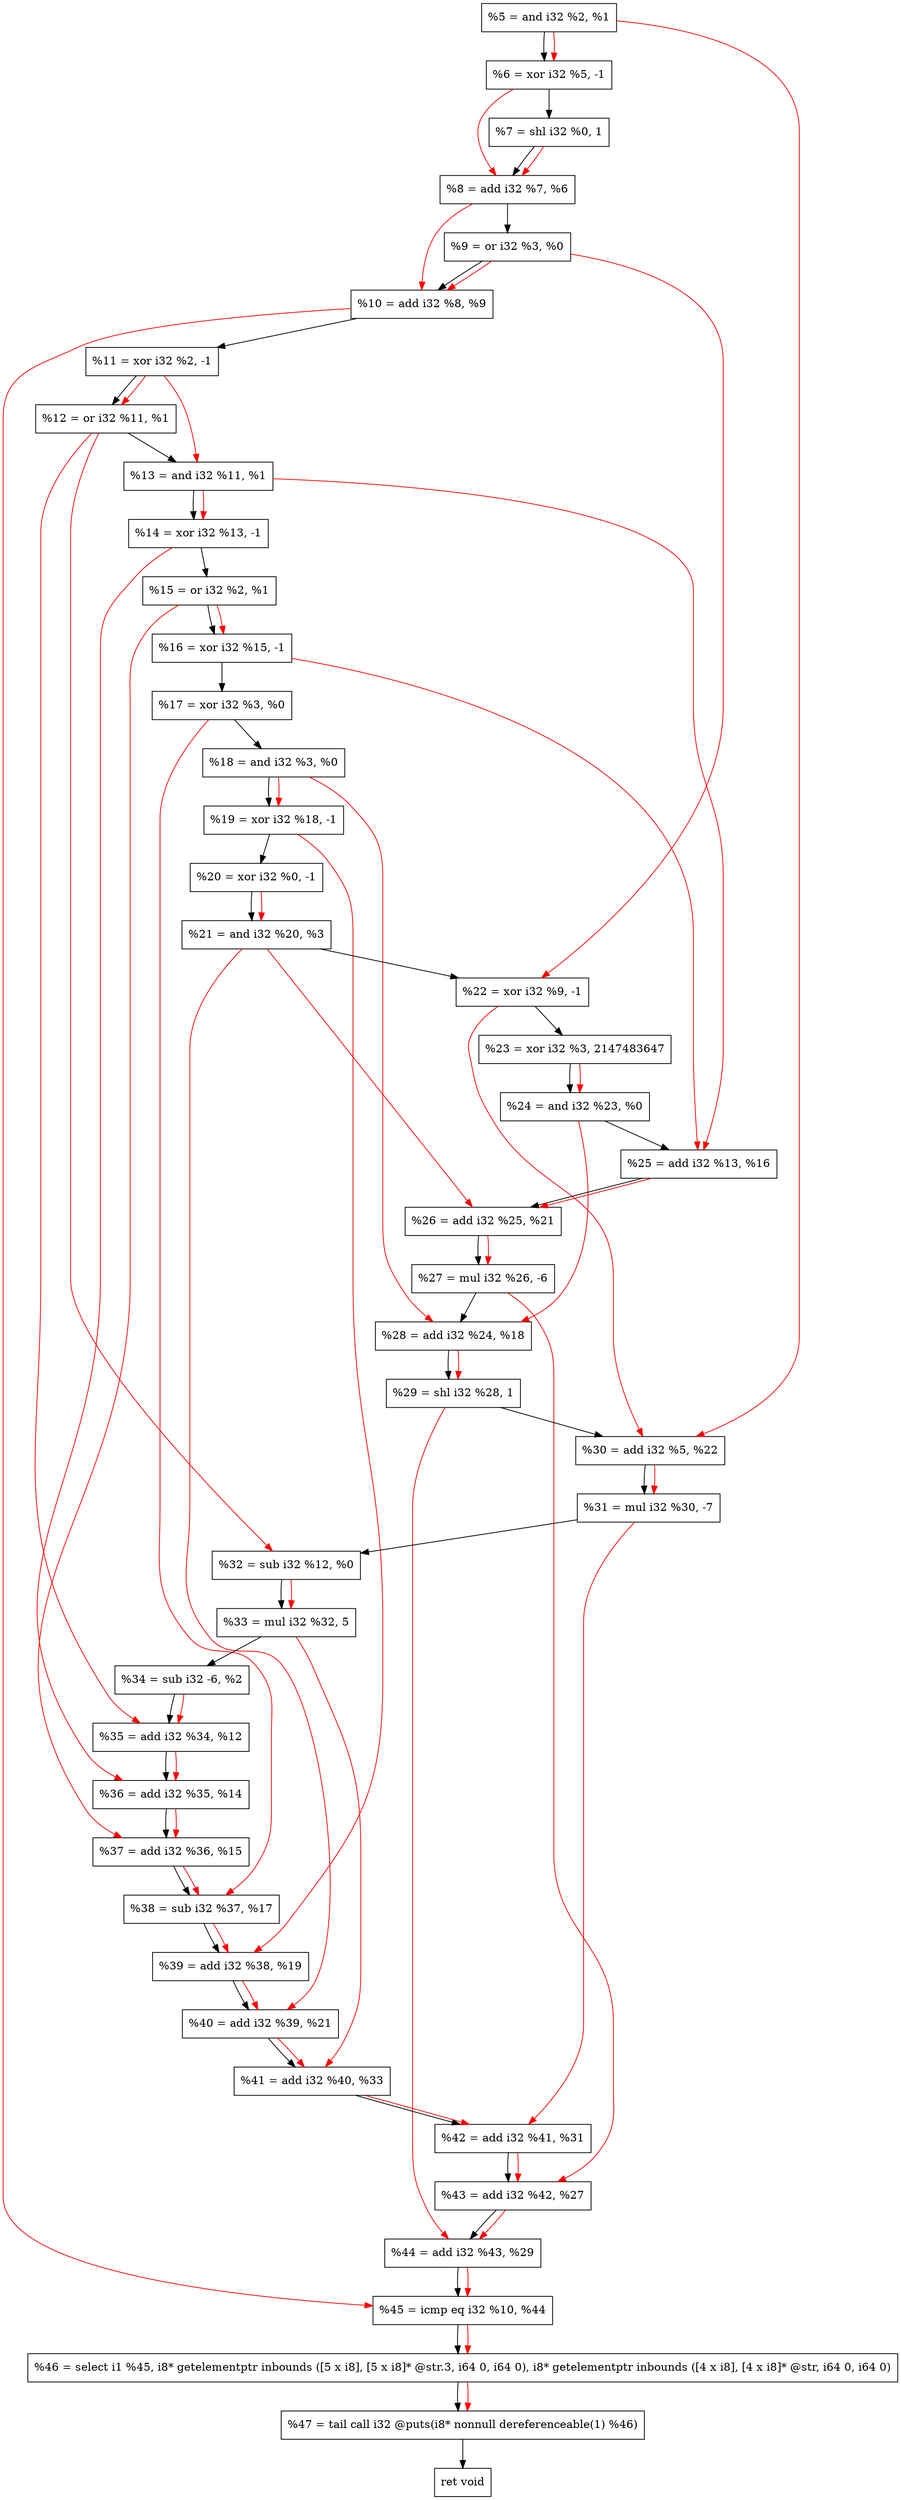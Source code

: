 digraph "DFG for'crackme' function" {
	Node0x22a3b60[shape=record, label="  %5 = and i32 %2, %1"];
	Node0x22a41e0[shape=record, label="  %6 = xor i32 %5, -1"];
	Node0x22a4280[shape=record, label="  %7 = shl i32 %0, 1"];
	Node0x22a42f0[shape=record, label="  %8 = add i32 %7, %6"];
	Node0x22a4360[shape=record, label="  %9 = or i32 %3, %0"];
	Node0x22a43d0[shape=record, label="  %10 = add i32 %8, %9"];
	Node0x22a4440[shape=record, label="  %11 = xor i32 %2, -1"];
	Node0x22a44b0[shape=record, label="  %12 = or i32 %11, %1"];
	Node0x22a4520[shape=record, label="  %13 = and i32 %11, %1"];
	Node0x22a4590[shape=record, label="  %14 = xor i32 %13, -1"];
	Node0x22a4600[shape=record, label="  %15 = or i32 %2, %1"];
	Node0x22a4670[shape=record, label="  %16 = xor i32 %15, -1"];
	Node0x22a46e0[shape=record, label="  %17 = xor i32 %3, %0"];
	Node0x22a4750[shape=record, label="  %18 = and i32 %3, %0"];
	Node0x22a47c0[shape=record, label="  %19 = xor i32 %18, -1"];
	Node0x22a4830[shape=record, label="  %20 = xor i32 %0, -1"];
	Node0x22a48a0[shape=record, label="  %21 = and i32 %20, %3"];
	Node0x22a4910[shape=record, label="  %22 = xor i32 %9, -1"];
	Node0x22a49b0[shape=record, label="  %23 = xor i32 %3, 2147483647"];
	Node0x22a4a20[shape=record, label="  %24 = and i32 %23, %0"];
	Node0x22a4a90[shape=record, label="  %25 = add i32 %13, %16"];
	Node0x22a4b00[shape=record, label="  %26 = add i32 %25, %21"];
	Node0x22a4ba0[shape=record, label="  %27 = mul i32 %26, -6"];
	Node0x22a4c10[shape=record, label="  %28 = add i32 %24, %18"];
	Node0x22a4c80[shape=record, label="  %29 = shl i32 %28, 1"];
	Node0x22a4cf0[shape=record, label="  %30 = add i32 %5, %22"];
	Node0x22a4d90[shape=record, label="  %31 = mul i32 %30, -7"];
	Node0x22a4e00[shape=record, label="  %32 = sub i32 %12, %0"];
	Node0x22a50b0[shape=record, label="  %33 = mul i32 %32, 5"];
	Node0x22a5120[shape=record, label="  %34 = sub i32 -6, %2"];
	Node0x22a5190[shape=record, label="  %35 = add i32 %34, %12"];
	Node0x22a5200[shape=record, label="  %36 = add i32 %35, %14"];
	Node0x22a5270[shape=record, label="  %37 = add i32 %36, %15"];
	Node0x22a52e0[shape=record, label="  %38 = sub i32 %37, %17"];
	Node0x22a5350[shape=record, label="  %39 = add i32 %38, %19"];
	Node0x22a53c0[shape=record, label="  %40 = add i32 %39, %21"];
	Node0x22a5430[shape=record, label="  %41 = add i32 %40, %33"];
	Node0x22a54a0[shape=record, label="  %42 = add i32 %41, %31"];
	Node0x22a5510[shape=record, label="  %43 = add i32 %42, %27"];
	Node0x22a5580[shape=record, label="  %44 = add i32 %43, %29"];
	Node0x22a55f0[shape=record, label="  %45 = icmp eq i32 %10, %44"];
	Node0x2244268[shape=record, label="  %46 = select i1 %45, i8* getelementptr inbounds ([5 x i8], [5 x i8]* @str.3, i64 0, i64 0), i8* getelementptr inbounds ([4 x i8], [4 x i8]* @str, i64 0, i64 0)"];
	Node0x22a5a90[shape=record, label="  %47 = tail call i32 @puts(i8* nonnull dereferenceable(1) %46)"];
	Node0x22a5ae0[shape=record, label="  ret void"];
	Node0x22a3b60 -> Node0x22a41e0;
	Node0x22a41e0 -> Node0x22a4280;
	Node0x22a4280 -> Node0x22a42f0;
	Node0x22a42f0 -> Node0x22a4360;
	Node0x22a4360 -> Node0x22a43d0;
	Node0x22a43d0 -> Node0x22a4440;
	Node0x22a4440 -> Node0x22a44b0;
	Node0x22a44b0 -> Node0x22a4520;
	Node0x22a4520 -> Node0x22a4590;
	Node0x22a4590 -> Node0x22a4600;
	Node0x22a4600 -> Node0x22a4670;
	Node0x22a4670 -> Node0x22a46e0;
	Node0x22a46e0 -> Node0x22a4750;
	Node0x22a4750 -> Node0x22a47c0;
	Node0x22a47c0 -> Node0x22a4830;
	Node0x22a4830 -> Node0x22a48a0;
	Node0x22a48a0 -> Node0x22a4910;
	Node0x22a4910 -> Node0x22a49b0;
	Node0x22a49b0 -> Node0x22a4a20;
	Node0x22a4a20 -> Node0x22a4a90;
	Node0x22a4a90 -> Node0x22a4b00;
	Node0x22a4b00 -> Node0x22a4ba0;
	Node0x22a4ba0 -> Node0x22a4c10;
	Node0x22a4c10 -> Node0x22a4c80;
	Node0x22a4c80 -> Node0x22a4cf0;
	Node0x22a4cf0 -> Node0x22a4d90;
	Node0x22a4d90 -> Node0x22a4e00;
	Node0x22a4e00 -> Node0x22a50b0;
	Node0x22a50b0 -> Node0x22a5120;
	Node0x22a5120 -> Node0x22a5190;
	Node0x22a5190 -> Node0x22a5200;
	Node0x22a5200 -> Node0x22a5270;
	Node0x22a5270 -> Node0x22a52e0;
	Node0x22a52e0 -> Node0x22a5350;
	Node0x22a5350 -> Node0x22a53c0;
	Node0x22a53c0 -> Node0x22a5430;
	Node0x22a5430 -> Node0x22a54a0;
	Node0x22a54a0 -> Node0x22a5510;
	Node0x22a5510 -> Node0x22a5580;
	Node0x22a5580 -> Node0x22a55f0;
	Node0x22a55f0 -> Node0x2244268;
	Node0x2244268 -> Node0x22a5a90;
	Node0x22a5a90 -> Node0x22a5ae0;
edge [color=red]
	Node0x22a3b60 -> Node0x22a41e0;
	Node0x22a4280 -> Node0x22a42f0;
	Node0x22a41e0 -> Node0x22a42f0;
	Node0x22a42f0 -> Node0x22a43d0;
	Node0x22a4360 -> Node0x22a43d0;
	Node0x22a4440 -> Node0x22a44b0;
	Node0x22a4440 -> Node0x22a4520;
	Node0x22a4520 -> Node0x22a4590;
	Node0x22a4600 -> Node0x22a4670;
	Node0x22a4750 -> Node0x22a47c0;
	Node0x22a4830 -> Node0x22a48a0;
	Node0x22a4360 -> Node0x22a4910;
	Node0x22a49b0 -> Node0x22a4a20;
	Node0x22a4520 -> Node0x22a4a90;
	Node0x22a4670 -> Node0x22a4a90;
	Node0x22a4a90 -> Node0x22a4b00;
	Node0x22a48a0 -> Node0x22a4b00;
	Node0x22a4b00 -> Node0x22a4ba0;
	Node0x22a4a20 -> Node0x22a4c10;
	Node0x22a4750 -> Node0x22a4c10;
	Node0x22a4c10 -> Node0x22a4c80;
	Node0x22a3b60 -> Node0x22a4cf0;
	Node0x22a4910 -> Node0x22a4cf0;
	Node0x22a4cf0 -> Node0x22a4d90;
	Node0x22a44b0 -> Node0x22a4e00;
	Node0x22a4e00 -> Node0x22a50b0;
	Node0x22a5120 -> Node0x22a5190;
	Node0x22a44b0 -> Node0x22a5190;
	Node0x22a5190 -> Node0x22a5200;
	Node0x22a4590 -> Node0x22a5200;
	Node0x22a5200 -> Node0x22a5270;
	Node0x22a4600 -> Node0x22a5270;
	Node0x22a5270 -> Node0x22a52e0;
	Node0x22a46e0 -> Node0x22a52e0;
	Node0x22a52e0 -> Node0x22a5350;
	Node0x22a47c0 -> Node0x22a5350;
	Node0x22a5350 -> Node0x22a53c0;
	Node0x22a48a0 -> Node0x22a53c0;
	Node0x22a53c0 -> Node0x22a5430;
	Node0x22a50b0 -> Node0x22a5430;
	Node0x22a5430 -> Node0x22a54a0;
	Node0x22a4d90 -> Node0x22a54a0;
	Node0x22a54a0 -> Node0x22a5510;
	Node0x22a4ba0 -> Node0x22a5510;
	Node0x22a5510 -> Node0x22a5580;
	Node0x22a4c80 -> Node0x22a5580;
	Node0x22a43d0 -> Node0x22a55f0;
	Node0x22a5580 -> Node0x22a55f0;
	Node0x22a55f0 -> Node0x2244268;
	Node0x2244268 -> Node0x22a5a90;
}
